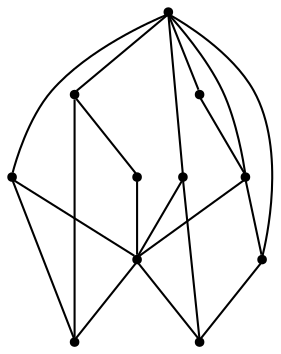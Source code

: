 graph {
  node [shape=point,comment="{\"directed\":false,\"doi\":\"10.1007/978-3-030-92931-2_4\",\"figure\":\"8\"}"]

  v0 [pos="1413.8585491623553,1121.1767514448263"]
  v1 [pos="1230.237613768049,1372.638677521723"]
  v2 [pos="1219.177553101017,1507.075169780203"]
  v3 [pos="1083.1058585578967,1217.1157772217339"]
  v4 [pos="1010.5693264128575,1386.9741290686297"]
  v5 [pos="1003.5807049541872,1482.292380525854"]
  v6 [pos="855.119554386538,1217.4992106811644"]
  v7 [pos="939.6580029444458,1122.7311194712024"]
  v8 [pos="798.1312965035886,1121.3309196740784"]
  v9 [pos="744.5602801877244,1387.2575709667076"]
  v10 [pos="476.30920968574196,1120.5808080979305"]

  v0 -- v8 [id="-1",pos="1413.8585491623553,1121.1767514448263 1433.315746534275,1160.9159732255898 1453.5148617696848,1177.7017108298257 1474.464065980259,1184.5902868707915 1495.4131430139978,1191.4787357364808 1517.108366541004,1188.474092647756 1531.7773242660626,1178.7894409719515 1546.450478826689,1169.1046621208702 1554.097621939039,1152.7397475074322 1553.9100361068301,1132.2242133863879 1553.726774287025,1111.7086792653436 1545.7128531813935,1087.042525636693 1527.6350475603856,1064.5392419398945 1509.557241939378,1042.0359582430963 1481.4109734369194,1021.6913476940169 1451.6354424962055,1004.7638096561941 1421.8599115554914,987.836271618371 1390.454863822851,974.3218636582251 1356.0619235194213,963.2868648937858 1321.6730528747244,952.2518661293468 1284.300359317971,943.6923341270353 1243.5314083719725,938.9874847633102 1202.7666542615423,934.2784386154522 1158.6053884081962,933.4240751061805 1114.7733833816897,935.862025161664 1070.9455751907512,938.3040448260037 1027.4470278266526,944.0465172728111 981.6938895246573,962.3116848715927 935.9449480582299,980.581049254507 887.9456124894737,1011.3815023576617 853.3025789392382,1044.282127981226 828.6420198961192,1067.7053886509295 810.7515461561511,1092.1929316958149 798.1312965035886,1121.3309196740784"]
  v10 -- v8 [id="-2",pos="476.30920968574196,1120.5808080979305 798.1312965035886,1121.3309196740784 798.1312965035886,1121.3309196740784 798.1312965035886,1121.3309196740784"]
  v0 -- v10 [id="-3",pos="1413.8585491623553,1121.1767514448263 1430.1278048014083,1164.2288891851802 1440.94203264562,1176.4682378205334 1451.293718339497,1184.3318667084159 1461.6494736921068,1192.1912988121653 1471.5428140712174,1195.6751383437204 1481.2275844402789,1197.317098341965 1490.9124819861756,1198.9548615560764 1500.3848670401262,1198.7590116298663 1509.482080429659,1197.8422050597057 1518.5836178315953,1196.925398489545 1527.305786733546,1195.295901668423 1535.2403494938903,1191.7245655464571 1543.1750394310702,1188.1574262086244 1550.3177992142403,1182.648320394671 1555.9395240460765,1174.3679381248471 1561.5654457134808,1166.087555855023 1565.6661355939832,1155.0358971293285 1566.7079682295457,1142.4548285253218 1567.749800865108,1129.8779567054482 1565.7243825845944,1115.7718021825392 1561.9738105319368,1103.3157468755871 1558.2190416437109,1090.859818743912 1552.7347949709376,1080.0497930440608 1545.258704702195,1068.5857048958346 1537.782487256617,1057.1214895723317 1528.3184958738027,1044.9988878410436 1514.6621201121657,1033.0012994068104 1501.0099411860965,1021.0037109725772 1483.1695747167728,1009.1227422671327 1467.0920063628703,998.8795367757996 1451.0144380089678,988.6364584597432 1436.695598111754,980.0310161825214 1420.5387985894,971.7589003056867 1404.3861959026137,963.4909812129852 1386.3874942732223,955.5607124800806 1366.534300030089,948.8264000498243 1346.6812329637912,942.092087619568 1324.9693492713482,936.557928276093 1307.474903794301,932.6448721854738 1289.9804583172538,928.7318160948548 1276.703323878767,926.4481296500808 1258.34623792723,924.4477897219276 1239.9891519756932,922.4474497937742 1216.547917675538,920.7347803416515 1192.3607912357866,919.92632710729 1168.169467960467,919.1178738729286 1143.2321253687155,919.2095672474723 1121.5286353474087,920.3513468822209 1099.82934216167,921.4932536922463 1081.363901546376,923.6852467624763 1057.6351840098084,928.2067093771138 1033.9064028848234,932.7239752076184 1004.9100844145795,939.5792313260731 980.4728647280222,947.751260260098 956.0314482058967,955.9232891941226 936.1533273030259,965.4162877278504 921.5509466512971,973.2716502227433 906.9486295879859,981.1270127176365 897.6263131998026,987.3486816072743 885.9161245502274,996.0000341594064 874.2017390650842,1004.6554563203947 860.1036781541175,1015.7445045774566 849.4394553872552,1025.8377704174902 838.7752962088106,1035.930909082247 831.5491084216209,1045.0238141952887 824.7146888758679,1054.3752666459827 817.884466165683,1063.722395137267 811.4459481085172,1073.3238741820708 805.5657999471566,1082.0043498725806 799.6857153742138,1090.684698387814 794.364064285494,1098.4441707240303 790.0841822439189,1102.8490136098792 785.8043637907615,1107.258053279861 782.5621811375985,1108.3123363241991 778.3531365933388,1108.8416398260729 774.1400223903466,1109.366619368537 768.9558494606896,1109.366619368537 757.3956658884639,1109.5833260401355 745.8354823162381,1109.800032711734 727.8992881014436,1110.2376428390642 711.4966557562694,1110.4543495106627 695.0898901639449,1110.671056182261 680.2208832768088,1110.671056182261 665.9435666163516,1110.7210360660276 651.6663135443121,1110.7668191656612 637.9891443700877,1110.866906108471 621.0655957071324,1110.666859398128 604.1379137970266,1110.462615903652 583.9721824809081,1109.966759499566 569.0489982618934,1110.1959293482869 554.129947290029,1110.425099197008 544.4575766624187,1111.3836192579458 534.6893147009198,1111.9129227598196 524.9211163278387,1112.4379023022836 515.0528933737187,1112.5379892450935 505.66806957093826,1112.8797092137468 496.2790489325897,1113.217232398267 487.3692941984303,1113.8047821768969 476.30920968574196,1120.5808080979305"]
  v0 -- v2 [id="-4",pos="1413.8585491623553,1121.1767514448263 1417.2548383458093,1218.482625302528 1411.0372900401437,1267.60649228122 1405.3321372042878,1302.6741846207697 1399.6271115452673,1337.7418769603191 1394.4262148617559,1358.7532674854494 1386.0790904473874,1377.847745063981 1377.727769197451,1396.9464194266454 1366.2300930398221,1414.1280536674342 1352.6487516110685,1430.322171884184 1339.071607017883,1446.516162925657 1323.4149939891406,1461.7142443748246 1308.737642592946,1472.6408898034645 1294.0602911967515,1483.563338447971 1280.3622014331045,1490.2101542878167 1263.980426088935,1495.8359434181973 1247.5986507447658,1501.457599352083 1228.5289929845062,1506.0624253606366 1219.177553101017,1507.075169780203"]
  v0 -- v1 [id="-5",pos="1413.8585491623553,1121.1767514448263 1388.079454891328,1250.3748781566646 1354.274071567427,1291.5018365574301 1317.2390325086494,1321.1144725756492 1289.4596055878903,1343.3270971774132 1259.8634973162632,1359.0630585111812 1230.237613768049,1372.638677521723"]
  v0 -- v3 [id="-6",pos="1413.8585491623553,1121.1767514448263 1347.1562384439944,1176.3013838574248 1276.9868010448643,1193.108105382326 1210.6678966910129,1203.6679773127908 1167.1818954333214,1210.592196108673 1125.349705135417,1214.8287931470445 1083.1058585578967,1217.1157772217339"]
  v8 -- v7 [id="-7",pos="798.1312965035886,1121.3309196740784 939.6580029444458,1122.7311194712024 939.6580029444458,1122.7311194712024 939.6580029444458,1122.7311194712024"]
  v1 -- v4 [id="-8",pos="1230.237613768049,1372.638677521723 1219.12837540848,1373.6542356942875 1208.8384579138442,1376.769521273793 1198.4743088900984,1379.4146716489372 1157.017712795115,1389.9954003247906 1114.3774818931026,1393.0542200814148 1070.9872891927612,1391.0164906218943 1050.4311688161995,1390.0491605973489 1029.7076446786746,1387.940068726883 1010.5693264128575,1386.9741290686297"]
  v7 -- v0 [id="-9",pos="939.6580029444458,1122.7311194712024 1413.8585491623553,1121.1767514448263 1413.8585491623553,1121.1767514448263 1413.8585491623553,1121.1767514448263"]
  v3 -- v6 [id="-11",pos="1083.1058585578967,1217.1157772217339 1060.9592213890537,1218.8180213995356 1038.6829196068807,1219.7446250915534 1016.0035290009026,1220.378808679015 963.6063156138134,1221.843798386564 909.0578478989571,1221.7481351023246 855.119554386538,1217.4992106811644"]
  v2 -- v5 [id="-12",pos="1219.177553101017,1507.075169780203 1184.6178839663837,1510.7756682926276 1159.7680390373846,1510.8922880214163 1136.41849923555,1510.1755281615985 1113.068959433715,1509.462965085914 1091.2113310879085,1507.9168952463465 1072.1415461508136,1504.4246621465252 1053.0718883905538,1500.9283594378473 1036.7859407918554,1495.4858934689162 1024.1839245840672,1490.3185076236161 1011.586105211847,1485.1509946030392 1002.6680203949692,1480.2586888813705 1003.5807049541872,1482.292380525854"]
  v1 -- v5 [id="-14",pos="1230.237613768049,1372.638677521723 1216.8221022238527,1394.6724014370661 1196.8801633275366,1418.8918008388755 1173.3160601352645,1436.518914419577 1130.3884095852577,1468.623677161179 1075.4379697242728,1478.8584890842462 1003.5807049541872,1482.292380525854"]
  v2 -- v9 [id="-15",pos="1219.177553101017,1507.075169780203 1210.505364695377,1513.3260412927666 1191.3106921059234,1529.7659257318546 1172.1200891752023,1544.4223040896645 1152.9294862444813,1559.0744220757028 1133.7430801493283,1571.942970392825 1108.4390867411307,1583.4238456775834 1083.1350933329331,1594.9046573747034 1051.717582270424,1605.0061896077264 1004.4183551805216,1610.3403022408584 957.1233249261874,1615.6786116581234 893.9465786444603,1616.2495014754977 821.5975846403167,1602.464146588215 749.2485270477554,1588.6745949167994 667.7188916500594,1560.5204685600988 603.1877756597845,1524.2276331918847 538.6524628339416,1487.9347342360322 491.1115679625785,1443.5032534439429 448.82565172397886,1393.0791464356598 406.54393232094736,1342.6550394273766 369.51719155067946,1286.2426301623095 346.3218218675533,1236.8520766282525 323.126483978636,1187.4613959189185 313.7666504240108,1145.0885013317384 320.42604285005024,1108.2872827946774 327.0896003174489,1071.4818674734834 349.7765488068715,1040.2481282024085 373.5470121396575,1023.4289435003848 397.31744367823467,1006.6098859736378 422.1672568130249,1004.2052558406654 447.3504322275964,1013.5358515459709 472.53360764216785,1022.8622504671434 498.0501771307294,1043.9236208760403 516.3238986666644,1072.2403408240782 534.5934869554491,1100.5611303809721 545.6244241271752,1136.137269477007 557.1762776166825,1168.7878685064618 568.7322643533402,1201.4342707517833 580.8133642433471,1231.1511904969454 603.3127904889786,1267.5691027498526 625.8163499817604,1303.986887827483 658.7382358301668,1347.109862196992 744.5602801877244,1387.2575709667076"]
  v3 -- v9 [id="-19",pos="1083.1058585578967,1217.1157772217339 1054.9581038358065,1240.8451688591776 1026.574924821464,1258.438168069219 995.9336890186727,1277.4871210585113 946.892520814354,1307.9791741155236 892.0629625354129,1342.2050932982008 744.5602801877244,1387.2575709667076"]
  v7 -- v6 [id="-22",pos="939.6580029444458,1122.7311194712024 920.8758591268063,1137.0115472103885 906.0281334477813,1153.0487357772408 892.0045883679662,1169.3045816559363 879.2712654319944,1184.066210491625 867.2174415405376,1199.0080987189285 855.119554386538,1217.4992106811644"]
  v8 -- v9 [id="-23",pos="798.1312965035886,1121.3309196740784 791.799619285918,1132.5393723194118 787.0594999275581,1144.8588556354202 782.8830482933022,1158.0821265335535 768.3932191408986,1203.9723077500767 760.6961591206558,1260.7472937291857 744.5602801877244,1387.2575709667076"]
  v9 -- v5 [id="-26",pos="744.5602801877244,1387.2575709667076 848.3143219245085,1487.268081435258 934.3988592703231,1488.1806912212855 1003.5807049541872,1482.292380525854"]
  v9 -- v6 [id="-27",pos="744.5602801877244,1387.2575709667076 796.0871677500422,1302.04848526191 827.2329135836811,1253.4199885124915 855.119554386538,1217.4992106811644"]
  v4 -- v9 [id="-25",pos="1010.5693264128575,1386.9741290686297 958.199490648461,1395.5730867389232 880.4558880198099,1399.0833392604877 744.5602801877244,1387.2575709667076"]
}